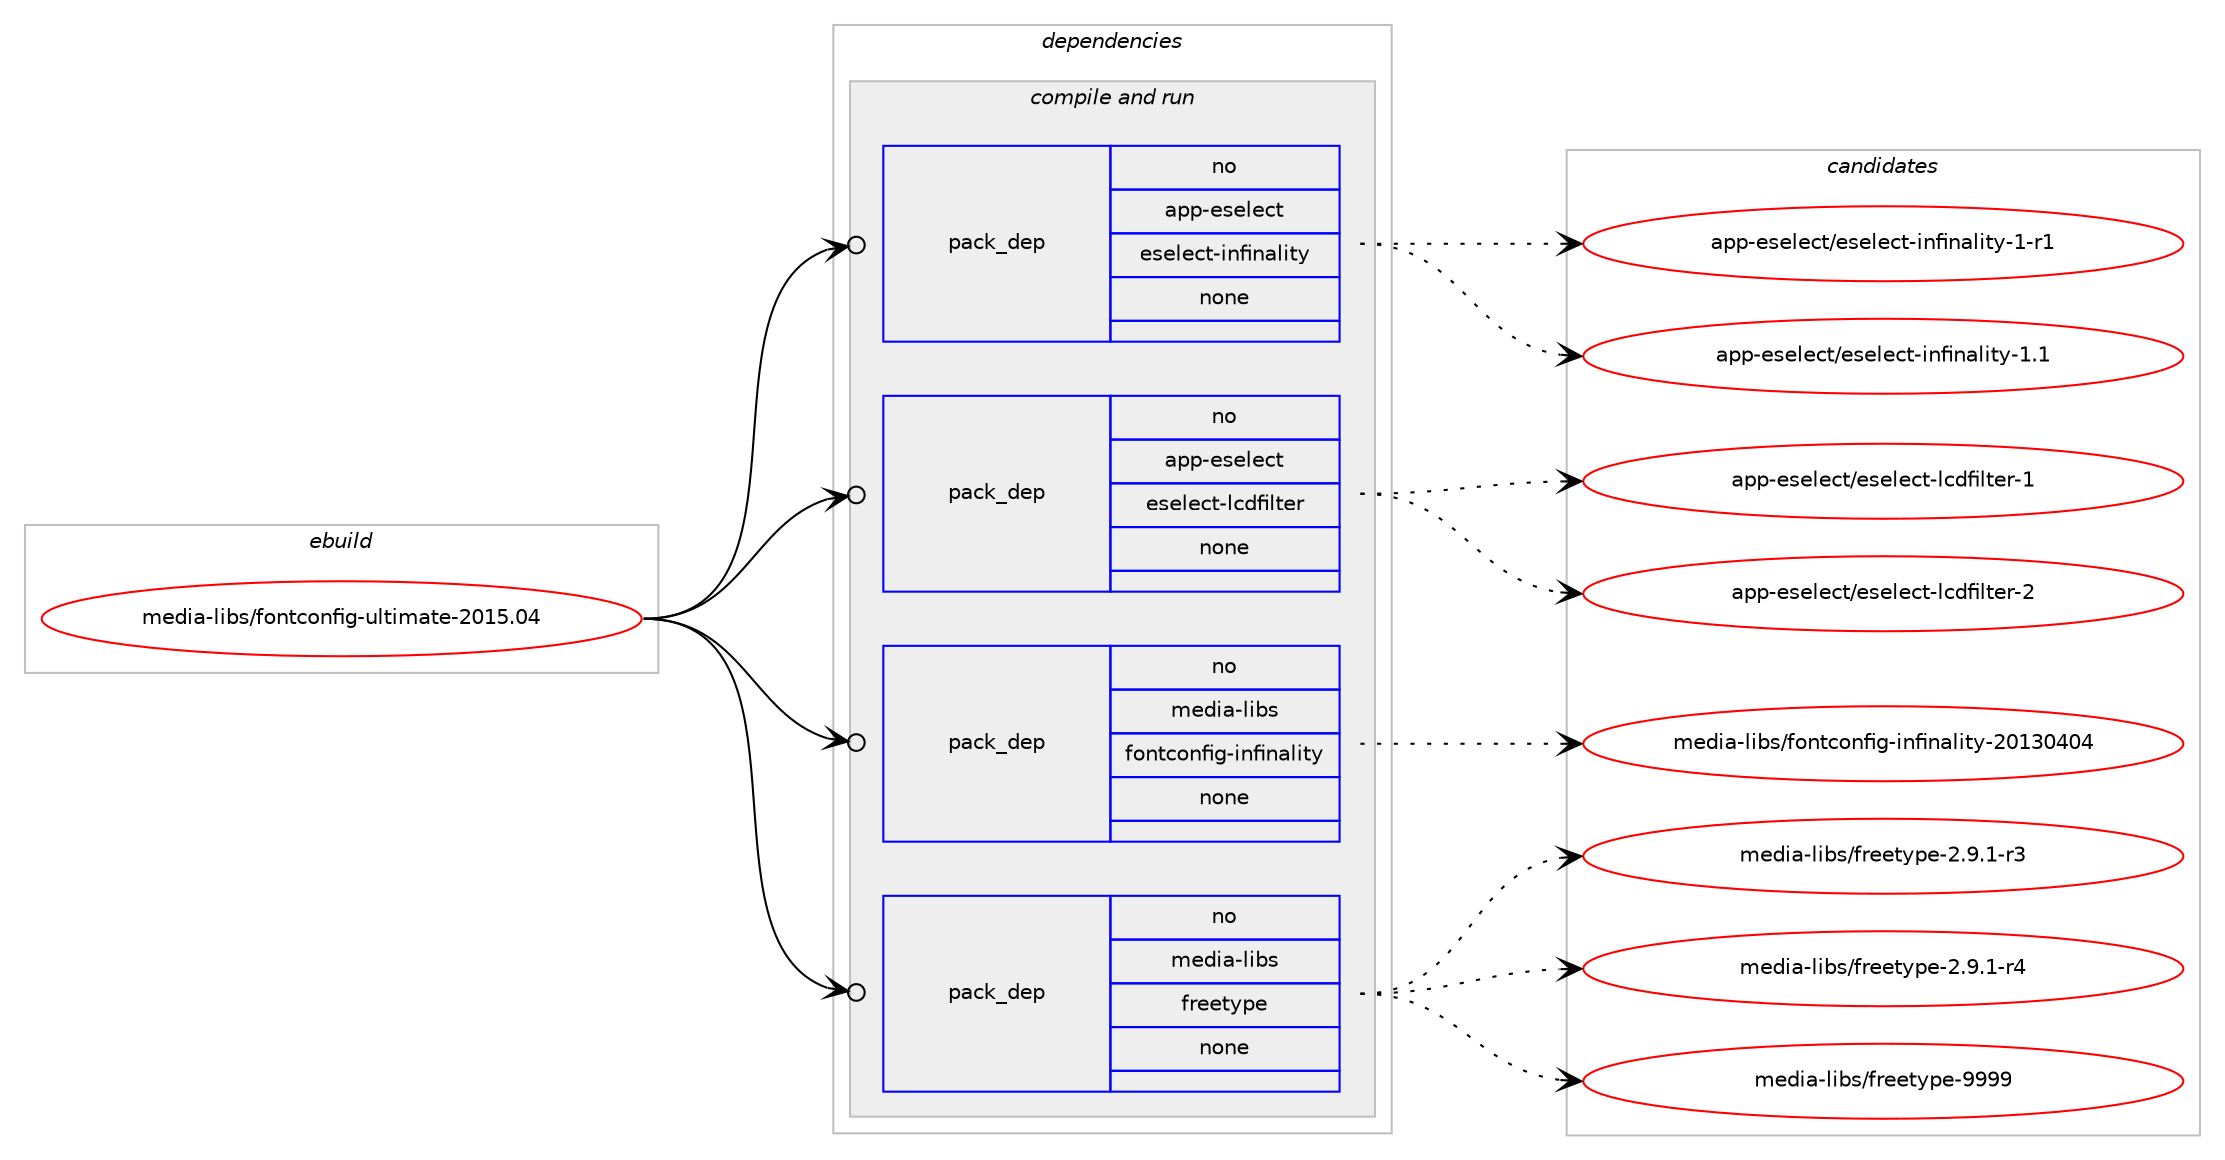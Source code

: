 digraph prolog {

# *************
# Graph options
# *************

newrank=true;
concentrate=true;
compound=true;
graph [rankdir=LR,fontname=Helvetica,fontsize=10,ranksep=1.5];#, ranksep=2.5, nodesep=0.2];
edge  [arrowhead=vee];
node  [fontname=Helvetica,fontsize=10];

# **********
# The ebuild
# **********

subgraph cluster_leftcol {
color=gray;
rank=same;
label=<<i>ebuild</i>>;
id [label="media-libs/fontconfig-ultimate-2015.04", color=red, width=4, href="../media-libs/fontconfig-ultimate-2015.04.svg"];
}

# ****************
# The dependencies
# ****************

subgraph cluster_midcol {
color=gray;
label=<<i>dependencies</i>>;
subgraph cluster_compile {
fillcolor="#eeeeee";
style=filled;
label=<<i>compile</i>>;
}
subgraph cluster_compileandrun {
fillcolor="#eeeeee";
style=filled;
label=<<i>compile and run</i>>;
subgraph pack1150415 {
dependency1609838 [label=<<TABLE BORDER="0" CELLBORDER="1" CELLSPACING="0" CELLPADDING="4" WIDTH="220"><TR><TD ROWSPAN="6" CELLPADDING="30">pack_dep</TD></TR><TR><TD WIDTH="110">no</TD></TR><TR><TD>app-eselect</TD></TR><TR><TD>eselect-infinality</TD></TR><TR><TD>none</TD></TR><TR><TD></TD></TR></TABLE>>, shape=none, color=blue];
}
id:e -> dependency1609838:w [weight=20,style="solid",arrowhead="odotvee"];
subgraph pack1150416 {
dependency1609839 [label=<<TABLE BORDER="0" CELLBORDER="1" CELLSPACING="0" CELLPADDING="4" WIDTH="220"><TR><TD ROWSPAN="6" CELLPADDING="30">pack_dep</TD></TR><TR><TD WIDTH="110">no</TD></TR><TR><TD>app-eselect</TD></TR><TR><TD>eselect-lcdfilter</TD></TR><TR><TD>none</TD></TR><TR><TD></TD></TR></TABLE>>, shape=none, color=blue];
}
id:e -> dependency1609839:w [weight=20,style="solid",arrowhead="odotvee"];
subgraph pack1150417 {
dependency1609840 [label=<<TABLE BORDER="0" CELLBORDER="1" CELLSPACING="0" CELLPADDING="4" WIDTH="220"><TR><TD ROWSPAN="6" CELLPADDING="30">pack_dep</TD></TR><TR><TD WIDTH="110">no</TD></TR><TR><TD>media-libs</TD></TR><TR><TD>fontconfig-infinality</TD></TR><TR><TD>none</TD></TR><TR><TD></TD></TR></TABLE>>, shape=none, color=blue];
}
id:e -> dependency1609840:w [weight=20,style="solid",arrowhead="odotvee"];
subgraph pack1150418 {
dependency1609841 [label=<<TABLE BORDER="0" CELLBORDER="1" CELLSPACING="0" CELLPADDING="4" WIDTH="220"><TR><TD ROWSPAN="6" CELLPADDING="30">pack_dep</TD></TR><TR><TD WIDTH="110">no</TD></TR><TR><TD>media-libs</TD></TR><TR><TD>freetype</TD></TR><TR><TD>none</TD></TR><TR><TD></TD></TR></TABLE>>, shape=none, color=blue];
}
id:e -> dependency1609841:w [weight=20,style="solid",arrowhead="odotvee"];
}
subgraph cluster_run {
fillcolor="#eeeeee";
style=filled;
label=<<i>run</i>>;
}
}

# **************
# The candidates
# **************

subgraph cluster_choices {
rank=same;
color=gray;
label=<<i>candidates</i>>;

subgraph choice1150415 {
color=black;
nodesep=1;
choice9711211245101115101108101991164710111510110810199116451051101021051109710810511612145494511449 [label="app-eselect/eselect-infinality-1-r1", color=red, width=4,href="../app-eselect/eselect-infinality-1-r1.svg"];
choice9711211245101115101108101991164710111510110810199116451051101021051109710810511612145494649 [label="app-eselect/eselect-infinality-1.1", color=red, width=4,href="../app-eselect/eselect-infinality-1.1.svg"];
dependency1609838:e -> choice9711211245101115101108101991164710111510110810199116451051101021051109710810511612145494511449:w [style=dotted,weight="100"];
dependency1609838:e -> choice9711211245101115101108101991164710111510110810199116451051101021051109710810511612145494649:w [style=dotted,weight="100"];
}
subgraph choice1150416 {
color=black;
nodesep=1;
choice971121124510111510110810199116471011151011081019911645108991001021051081161011144549 [label="app-eselect/eselect-lcdfilter-1", color=red, width=4,href="../app-eselect/eselect-lcdfilter-1.svg"];
choice971121124510111510110810199116471011151011081019911645108991001021051081161011144550 [label="app-eselect/eselect-lcdfilter-2", color=red, width=4,href="../app-eselect/eselect-lcdfilter-2.svg"];
dependency1609839:e -> choice971121124510111510110810199116471011151011081019911645108991001021051081161011144549:w [style=dotted,weight="100"];
dependency1609839:e -> choice971121124510111510110810199116471011151011081019911645108991001021051081161011144550:w [style=dotted,weight="100"];
}
subgraph choice1150417 {
color=black;
nodesep=1;
choice10910110010597451081059811547102111110116991111101021051034510511010210511097108105116121455048495148524852 [label="media-libs/fontconfig-infinality-20130404", color=red, width=4,href="../media-libs/fontconfig-infinality-20130404.svg"];
dependency1609840:e -> choice10910110010597451081059811547102111110116991111101021051034510511010210511097108105116121455048495148524852:w [style=dotted,weight="100"];
}
subgraph choice1150418 {
color=black;
nodesep=1;
choice109101100105974510810598115471021141011011161211121014550465746494511451 [label="media-libs/freetype-2.9.1-r3", color=red, width=4,href="../media-libs/freetype-2.9.1-r3.svg"];
choice109101100105974510810598115471021141011011161211121014550465746494511452 [label="media-libs/freetype-2.9.1-r4", color=red, width=4,href="../media-libs/freetype-2.9.1-r4.svg"];
choice109101100105974510810598115471021141011011161211121014557575757 [label="media-libs/freetype-9999", color=red, width=4,href="../media-libs/freetype-9999.svg"];
dependency1609841:e -> choice109101100105974510810598115471021141011011161211121014550465746494511451:w [style=dotted,weight="100"];
dependency1609841:e -> choice109101100105974510810598115471021141011011161211121014550465746494511452:w [style=dotted,weight="100"];
dependency1609841:e -> choice109101100105974510810598115471021141011011161211121014557575757:w [style=dotted,weight="100"];
}
}

}

